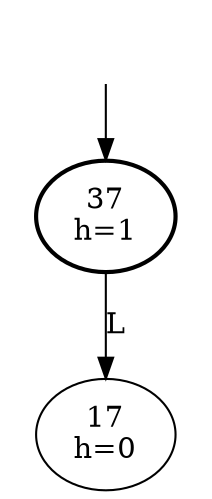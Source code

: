 digraph
 {
	Dummy [style=invis];
	Dummy -> 37;
	37 [penwidth=2];

	
      37 [label="37\nh=1"];

      37 -> 17 [label="L"];
      17 [label="17\nh=0"];

}